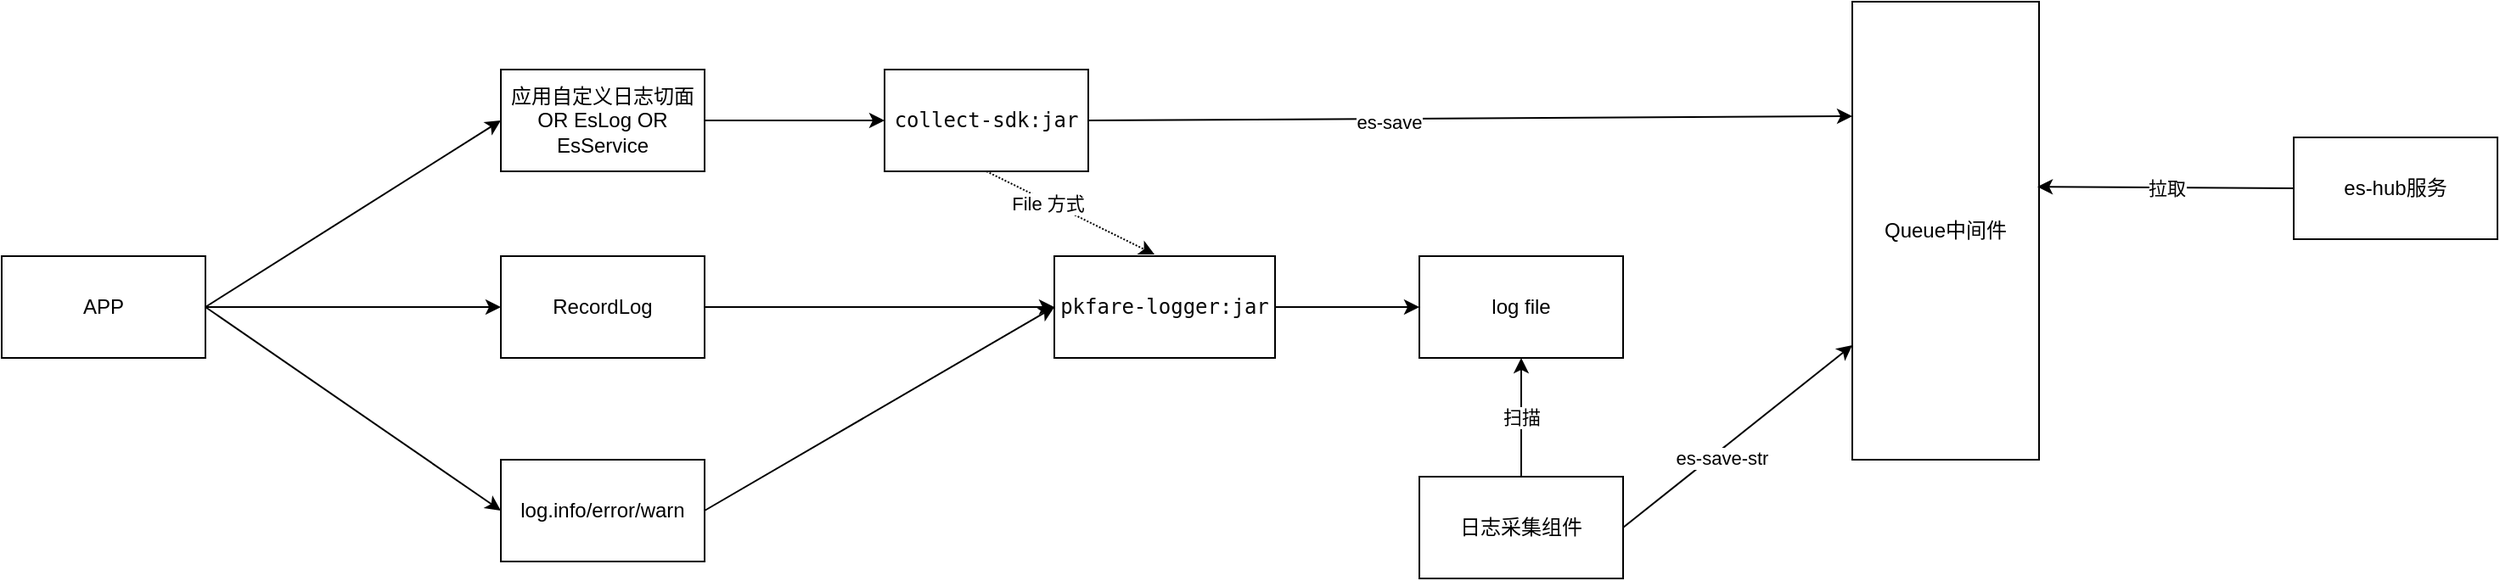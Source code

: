 <mxfile version="20.5.1" type="github">
  <diagram id="kPDA9VfYAO7xyKMvzVB0" name="第 1 页">
    <mxGraphModel dx="1393" dy="981" grid="1" gridSize="10" guides="1" tooltips="1" connect="1" arrows="1" fold="1" page="1" pageScale="1" pageWidth="827" pageHeight="1169" math="0" shadow="0">
      <root>
        <mxCell id="0" />
        <mxCell id="1" parent="0" />
        <mxCell id="HedHW2Ap92B9lxm5ix0j-6" style="rounded=0;orthogonalLoop=1;jettySize=auto;html=1;exitX=1;exitY=0.5;exitDx=0;exitDy=0;entryX=0;entryY=0.5;entryDx=0;entryDy=0;" edge="1" parent="1" source="HedHW2Ap92B9lxm5ix0j-1" target="HedHW2Ap92B9lxm5ix0j-2">
          <mxGeometry relative="1" as="geometry" />
        </mxCell>
        <mxCell id="HedHW2Ap92B9lxm5ix0j-7" style="edgeStyle=none;rounded=0;orthogonalLoop=1;jettySize=auto;html=1;exitX=1;exitY=0.5;exitDx=0;exitDy=0;entryX=0;entryY=0.5;entryDx=0;entryDy=0;" edge="1" parent="1" source="HedHW2Ap92B9lxm5ix0j-1" target="HedHW2Ap92B9lxm5ix0j-3">
          <mxGeometry relative="1" as="geometry" />
        </mxCell>
        <mxCell id="HedHW2Ap92B9lxm5ix0j-8" style="edgeStyle=none;rounded=0;orthogonalLoop=1;jettySize=auto;html=1;exitX=1;exitY=0.5;exitDx=0;exitDy=0;entryX=0;entryY=0.5;entryDx=0;entryDy=0;" edge="1" parent="1" source="HedHW2Ap92B9lxm5ix0j-1" target="HedHW2Ap92B9lxm5ix0j-4">
          <mxGeometry relative="1" as="geometry" />
        </mxCell>
        <mxCell id="HedHW2Ap92B9lxm5ix0j-1" value="APP" style="rounded=0;whiteSpace=wrap;html=1;" vertex="1" parent="1">
          <mxGeometry x="60" y="230" width="120" height="60" as="geometry" />
        </mxCell>
        <mxCell id="HedHW2Ap92B9lxm5ix0j-10" value="" style="edgeStyle=none;rounded=0;orthogonalLoop=1;jettySize=auto;html=1;" edge="1" parent="1" source="HedHW2Ap92B9lxm5ix0j-2" target="HedHW2Ap92B9lxm5ix0j-9">
          <mxGeometry relative="1" as="geometry" />
        </mxCell>
        <mxCell id="HedHW2Ap92B9lxm5ix0j-2" value="应用自定义日志切面 OR EsLog OR EsService" style="rounded=0;whiteSpace=wrap;html=1;" vertex="1" parent="1">
          <mxGeometry x="354" y="120" width="120" height="60" as="geometry" />
        </mxCell>
        <mxCell id="HedHW2Ap92B9lxm5ix0j-12" value="" style="edgeStyle=none;rounded=0;orthogonalLoop=1;jettySize=auto;html=1;" edge="1" parent="1" source="HedHW2Ap92B9lxm5ix0j-3" target="HedHW2Ap92B9lxm5ix0j-11">
          <mxGeometry relative="1" as="geometry" />
        </mxCell>
        <mxCell id="HedHW2Ap92B9lxm5ix0j-3" value="RecordLog" style="rounded=0;whiteSpace=wrap;html=1;" vertex="1" parent="1">
          <mxGeometry x="354" y="230" width="120" height="60" as="geometry" />
        </mxCell>
        <mxCell id="HedHW2Ap92B9lxm5ix0j-16" style="edgeStyle=none;rounded=0;orthogonalLoop=1;jettySize=auto;html=1;exitX=1;exitY=0.5;exitDx=0;exitDy=0;entryX=0;entryY=0.5;entryDx=0;entryDy=0;" edge="1" parent="1" source="HedHW2Ap92B9lxm5ix0j-4" target="HedHW2Ap92B9lxm5ix0j-11">
          <mxGeometry relative="1" as="geometry" />
        </mxCell>
        <mxCell id="HedHW2Ap92B9lxm5ix0j-4" value="log.info/error/warn" style="rounded=0;whiteSpace=wrap;html=1;" vertex="1" parent="1">
          <mxGeometry x="354" y="350" width="120" height="60" as="geometry" />
        </mxCell>
        <mxCell id="HedHW2Ap92B9lxm5ix0j-13" style="edgeStyle=none;rounded=0;orthogonalLoop=1;jettySize=auto;html=1;exitX=0.5;exitY=1;exitDx=0;exitDy=0;entryX=0.454;entryY=-0.017;entryDx=0;entryDy=0;entryPerimeter=0;dashed=1;dashPattern=1 1;" edge="1" parent="1" source="HedHW2Ap92B9lxm5ix0j-9" target="HedHW2Ap92B9lxm5ix0j-11">
          <mxGeometry relative="1" as="geometry" />
        </mxCell>
        <mxCell id="HedHW2Ap92B9lxm5ix0j-15" value="File 方式" style="edgeLabel;html=1;align=center;verticalAlign=middle;resizable=0;points=[];" vertex="1" connectable="0" parent="HedHW2Ap92B9lxm5ix0j-13">
          <mxGeometry x="-0.265" y="-1" relative="1" as="geometry">
            <mxPoint as="offset" />
          </mxGeometry>
        </mxCell>
        <mxCell id="HedHW2Ap92B9lxm5ix0j-20" style="edgeStyle=none;rounded=0;orthogonalLoop=1;jettySize=auto;html=1;exitX=1;exitY=0.5;exitDx=0;exitDy=0;entryX=0;entryY=0.25;entryDx=0;entryDy=0;" edge="1" parent="1" source="HedHW2Ap92B9lxm5ix0j-9" target="HedHW2Ap92B9lxm5ix0j-19">
          <mxGeometry relative="1" as="geometry" />
        </mxCell>
        <mxCell id="HedHW2Ap92B9lxm5ix0j-21" value="es-save" style="edgeLabel;html=1;align=center;verticalAlign=middle;resizable=0;points=[];" vertex="1" connectable="0" parent="HedHW2Ap92B9lxm5ix0j-20">
          <mxGeometry x="-0.214" y="-2" relative="1" as="geometry">
            <mxPoint as="offset" />
          </mxGeometry>
        </mxCell>
        <mxCell id="HedHW2Ap92B9lxm5ix0j-9" value="&lt;pre style=&quot;text-align: start; background-color: rgb(255, 255, 255); color: rgb(8, 8, 8); font-family: Consolas, monospace; font-size: 9pt;&quot;&gt;collect-sdk:jar&lt;/pre&gt;" style="whiteSpace=wrap;html=1;rounded=0;" vertex="1" parent="1">
          <mxGeometry x="580" y="120" width="120" height="60" as="geometry" />
        </mxCell>
        <mxCell id="HedHW2Ap92B9lxm5ix0j-18" value="" style="edgeStyle=none;rounded=0;orthogonalLoop=1;jettySize=auto;html=1;" edge="1" parent="1" source="HedHW2Ap92B9lxm5ix0j-11" target="HedHW2Ap92B9lxm5ix0j-17">
          <mxGeometry relative="1" as="geometry" />
        </mxCell>
        <mxCell id="HedHW2Ap92B9lxm5ix0j-11" value="&lt;pre style=&quot;text-align: start; background-color: rgb(255, 255, 255); color: rgb(8, 8, 8); font-family: Consolas, monospace; font-size: 9pt;&quot;&gt;pkfare-logger:jar&lt;/pre&gt;" style="whiteSpace=wrap;html=1;rounded=0;" vertex="1" parent="1">
          <mxGeometry x="680" y="230" width="130" height="60" as="geometry" />
        </mxCell>
        <mxCell id="HedHW2Ap92B9lxm5ix0j-17" value="log file" style="whiteSpace=wrap;html=1;rounded=0;" vertex="1" parent="1">
          <mxGeometry x="895" y="230" width="120" height="60" as="geometry" />
        </mxCell>
        <mxCell id="HedHW2Ap92B9lxm5ix0j-19" value="Queue中间件" style="rounded=0;whiteSpace=wrap;html=1;" vertex="1" parent="1">
          <mxGeometry x="1150" y="80" width="110" height="270" as="geometry" />
        </mxCell>
        <mxCell id="HedHW2Ap92B9lxm5ix0j-23" style="edgeStyle=none;rounded=0;orthogonalLoop=1;jettySize=auto;html=1;exitX=1;exitY=0.5;exitDx=0;exitDy=0;entryX=0;entryY=0.75;entryDx=0;entryDy=0;" edge="1" parent="1" source="HedHW2Ap92B9lxm5ix0j-22" target="HedHW2Ap92B9lxm5ix0j-19">
          <mxGeometry relative="1" as="geometry" />
        </mxCell>
        <mxCell id="HedHW2Ap92B9lxm5ix0j-24" value="es-save-str" style="edgeLabel;html=1;align=center;verticalAlign=middle;resizable=0;points=[];" vertex="1" connectable="0" parent="HedHW2Ap92B9lxm5ix0j-23">
          <mxGeometry x="-0.171" y="-3" relative="1" as="geometry">
            <mxPoint y="1" as="offset" />
          </mxGeometry>
        </mxCell>
        <mxCell id="HedHW2Ap92B9lxm5ix0j-26" value="扫描" style="edgeStyle=none;rounded=0;orthogonalLoop=1;jettySize=auto;html=1;exitX=0.5;exitY=0;exitDx=0;exitDy=0;entryX=0.5;entryY=1;entryDx=0;entryDy=0;" edge="1" parent="1" source="HedHW2Ap92B9lxm5ix0j-22" target="HedHW2Ap92B9lxm5ix0j-17">
          <mxGeometry relative="1" as="geometry" />
        </mxCell>
        <mxCell id="HedHW2Ap92B9lxm5ix0j-22" value="日志采集组件" style="rounded=0;whiteSpace=wrap;html=1;" vertex="1" parent="1">
          <mxGeometry x="895" y="360" width="120" height="60" as="geometry" />
        </mxCell>
        <mxCell id="HedHW2Ap92B9lxm5ix0j-28" value="拉取" style="edgeStyle=none;rounded=0;orthogonalLoop=1;jettySize=auto;html=1;exitX=0;exitY=0.5;exitDx=0;exitDy=0;entryX=0.991;entryY=0.404;entryDx=0;entryDy=0;entryPerimeter=0;" edge="1" parent="1" source="HedHW2Ap92B9lxm5ix0j-27" target="HedHW2Ap92B9lxm5ix0j-19">
          <mxGeometry relative="1" as="geometry" />
        </mxCell>
        <mxCell id="HedHW2Ap92B9lxm5ix0j-27" value="es-hub服务" style="rounded=0;whiteSpace=wrap;html=1;" vertex="1" parent="1">
          <mxGeometry x="1410" y="160" width="120" height="60" as="geometry" />
        </mxCell>
      </root>
    </mxGraphModel>
  </diagram>
</mxfile>
